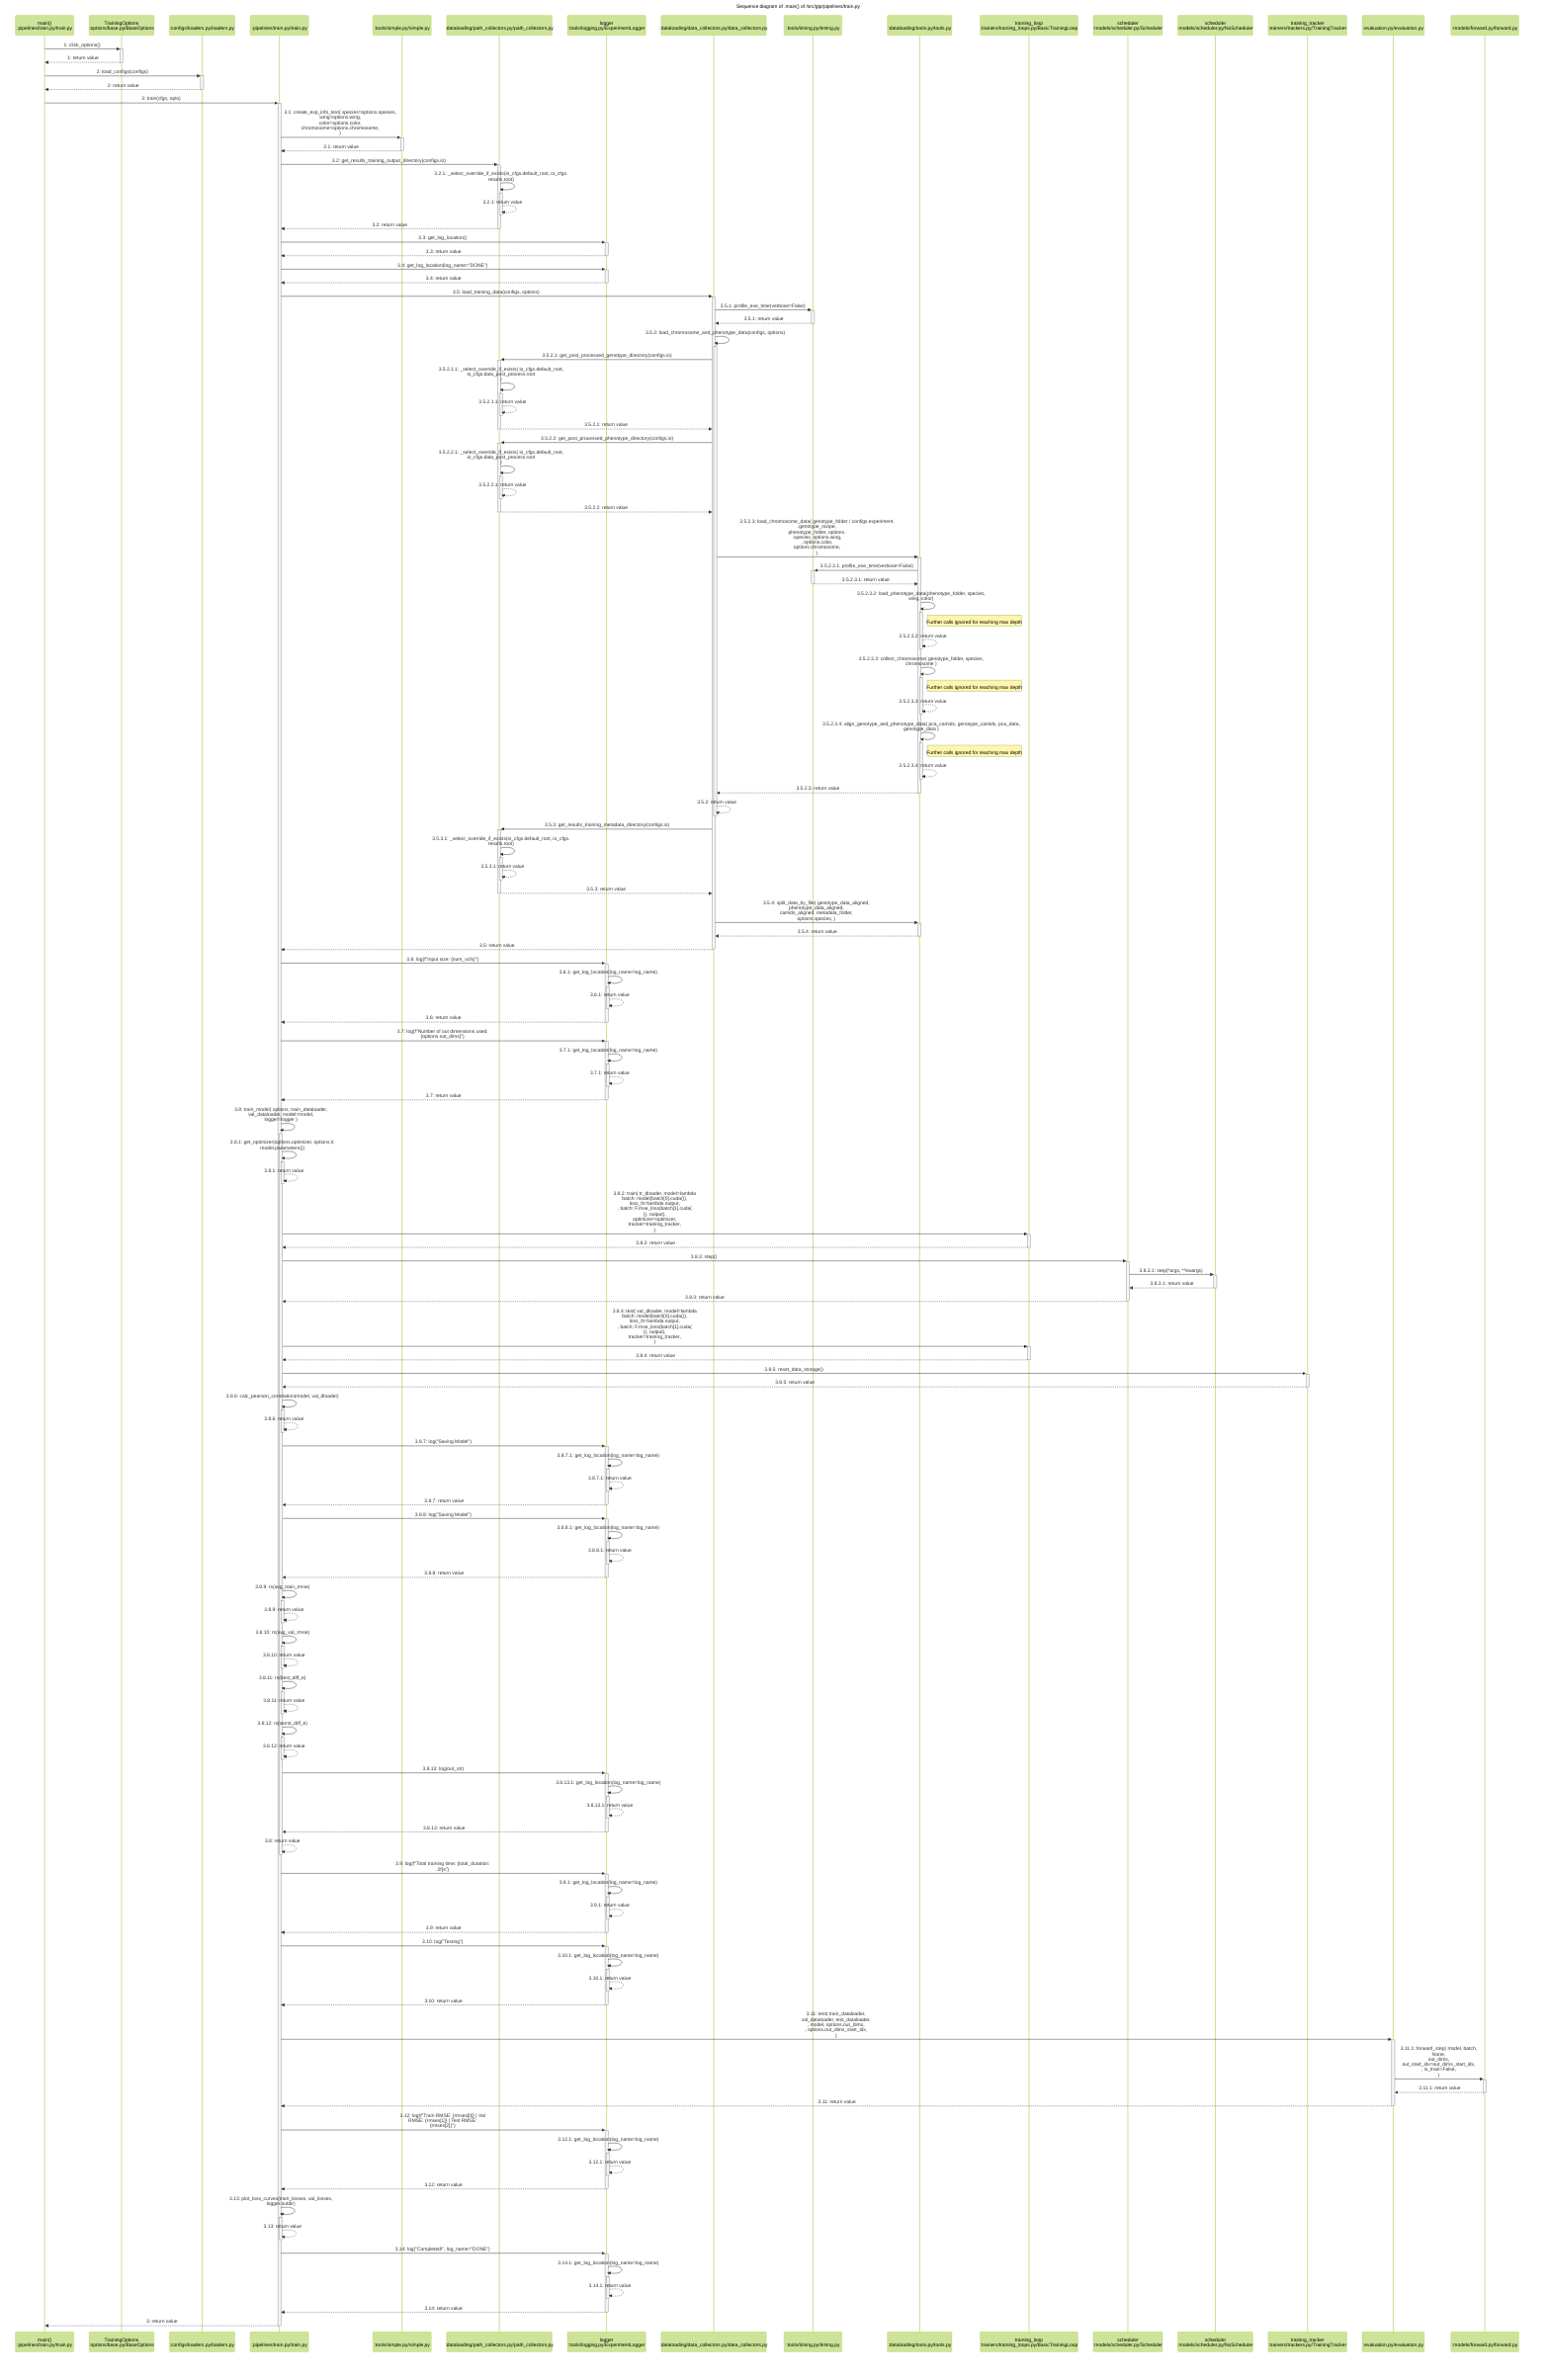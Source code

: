 %%{init: {'theme':'forest'}}%%

sequenceDiagram

    Title Sequence diagram of .main() of /src/gtp/pipelines/train.py

    participant p1 as main()<br>:pipelines/train.py/train.py
    participant p2 as TrainingOptions<br>:options/base.py/BaseOptions
    participant p3 as <br>:configs/loaders.py/loaders.py
    participant p4 as <br>:pipelines/train.py/train.py
    participant p5 as <br>:tools/simple.py/simple.py
    participant p6 as <br>:dataloading/path_collectors.py/path_collectors.py
    participant p7 as logger<br>:tools/logging.py/ExperimentLogger
    participant p8 as <br>:dataloading/data_collectors.py/data_collectors.py
    participant p9 as <br>:tools/timing.py/timing.py
    participant p10 as <br>:dataloading/tools.py/tools.py
    participant p11 as training_loop<br>:trainers/training_loops.py/BasicTrainingLoop
    participant p12 as scheduler<br>:models/scheduler.py/Scheduler
    participant p13 as scheduler<br>:models/scheduler.py/NoScheduler
    participant p14 as training_tracker<br>:trainers/trackers.py/TrainingTracker
    participant p15 as <br>:evaluation.py/evaluation.py
    participant p16 as <br>:models/forward.py/forward.py


	p1 ->>+ p2: 1: click_options()
	p2 -->>- p1: 1: return value
	p1 ->>+ p3: 2: load_configs(configs)
	p3 -->>- p1: 2: return value
	p1 ->>+ p4: 3: train(cfgs, opts)
	p4 ->>+ p5: 3.1: create_exp_info_text( species=options.species,<br>wing=options.wing,<br>color=options.color,<br>chromosome=options.chromosome,<br> )
	p5 -->>- p4: 3.1: return value
	p4 ->>+ p6: 3.2: get_results_training_output_directory(configs.io)
	p6 ->>+ p6: 3.2.1: _select_override_if_exists(io_cfgs.default_root, io_cfgs.<br>results.root)
	p6 -->>- p6: 3.2.1: return value
	p6 -->>- p4: 3.2: return value
	p4 ->>+ p7: 3.3: get_log_location()
	p7 -->>- p4: 3.3: return value
	p4 ->>+ p7: 3.4: get_log_location(log_name="DONE")
	p7 -->>- p4: 3.4: return value
	p4 ->>+ p8: 3.5: load_training_data(configs, options)
	p8 ->>+ p9: 3.5.1: profile_exe_time(verbose=False)
	p9 -->>- p8: 3.5.1: return value
	p8 ->>+ p8: 3.5.2: load_chromosome_and_phenotype_data(configs, options)
	p8 ->>+ p6: 3.5.2.1: get_post_processed_genotype_directory(configs.io)
	p6 ->>+ p6: 3.5.2.1.1: _select_override_if_exists( io_cfgs.default_root,<br>io_cfgs.data_post_process.root<br> )
	p6 -->>- p6: 3.5.2.1.1: return value
	p6 -->>- p8: 3.5.2.1: return value
	p8 ->>+ p6: 3.5.2.2: get_post_processed_phenotype_directory(configs.io)
	p6 ->>+ p6: 3.5.2.2.1: _select_override_if_exists( io_cfgs.default_root,<br>io_cfgs.data_post_process.root<br> )
	p6 -->>- p6: 3.5.2.2.1: return value
	p6 -->>- p8: 3.5.2.2: return value
	p8 ->>+ p10: 3.5.2.3: load_chromosome_data( genotype_folder / configs.experiment.<br>.genotype_scope,<br>phenotype_folder, options.<br>.species,            options.wing,<br>,            options.color,<br>options.chromosome,<br>   )
	p10 ->>+ p9: 3.5.2.3.1: profile_exe_time(verbose=False)
	p9 -->>- p10: 3.5.2.3.1: return value
	p10 ->>+ p10: 3.5.2.3.2: load_phenotype_data(phenotype_folder, species,<br>wing, color)
	Note right of p10: Further calls ignored for reaching max depth
	p10 -->>- p10: 3.5.2.3.2: return value
	p10 ->>+ p10: 3.5.2.3.3: collect_chromosome( genotype_folder, species,<br>chromosome )
	Note right of p10: Further calls ignored for reaching max depth
	p10 -->>- p10: 3.5.2.3.3: return value
	p10 ->>+ p10: 3.5.2.3.4: align_genotype_and_phenotype_data( pca_camids, genotype_camids, pca_data,<br>genotype_data )
	Note right of p10: Further calls ignored for reaching max depth
	p10 -->>- p10: 3.5.2.3.4: return value
	p10 -->>- p8: 3.5.2.3: return value
	p8 -->>- p8: 3.5.2: return value
	p8 ->>+ p6: 3.5.3: get_results_training_metadata_directory(configs.io)
	p6 ->>+ p6: 3.5.3.1: _select_override_if_exists(io_cfgs.default_root, io_cfgs.<br>results.root)
	p6 -->>- p6: 3.5.3.1: return value
	p6 -->>- p8: 3.5.3: return value
	p8 ->>+ p10: 3.5.4: split_data_by_file( genotype_data_aligned,<br>phenotype_data_aligned,<br>camids_aligned, metadata_folder,<br>        options.species,    )
	p10 -->>- p8: 3.5.4: return value
	p8 -->>- p4: 3.5: return value
	p4 ->>+ p7: 3.6: log(f"Input size: {num_vcfs}")
	p7 ->>+ p7: 3.6.1: get_log_location(log_name=log_name)
	p7 -->>- p7: 3.6.1: return value
	p7 -->>- p4: 3.6: return value
	p4 ->>+ p7: 3.7: log(f"Number of out dimensions used:<br>{options.out_dims}")
	p7 ->>+ p7: 3.7.1: get_log_location(log_name=log_name)
	p7 -->>- p7: 3.7.1: return value
	p7 -->>- p4: 3.7: return value
	p4 ->>+ p4: 3.8: train_model( options, train_dataloader,<br>val_dataloader, model=model,<br>logger=logger )
	p4 ->>+ p4: 3.8.1: get_optimizer(options.optimizer, options.lr,<br>model.parameters())
	p4 -->>- p4: 3.8.1: return value
	p4 ->>+ p11: 3.8.2: train( tr_dloader, model=lambda<br>batch: model(batch[0].cuda()),<br>loss_fn=lambda output,<br>, batch: F.mse_loss(batch[1].cuda(<br>(), output),<br>optimizer=optimizer,<br>tracker=training_tracker,<br>   )
	p11 -->>- p4: 3.8.2: return value
	p4 ->>+ p12: 3.8.3: step()
	p12 ->>+ p13: 3.8.3.1: step(*args, **kwargs)
	p13 -->>- p12: 3.8.3.1: return value
	p12 -->>- p4: 3.8.3: return value
	p4 ->>+ p11: 3.8.4: test( val_dloader, model=lambda<br>batch: model(batch[0].cuda()),<br>loss_fn=lambda output,<br>, batch: F.mse_loss(batch[1].cuda(<br>(), output),<br>tracker=training_tracker,<br>  )
	p11 -->>- p4: 3.8.4: return value
	p4 ->>+ p14: 3.8.5: reset_data_storage()
	p14 -->>- p4: 3.8.5: return value
	p4 ->>+ p4: 3.8.6: calc_pearson_correlation(model, val_dloader)
	p4 -->>- p4: 3.8.6: return value
	p4 ->>+ p7: 3.8.7: log("Saving Model")
	p7 ->>+ p7: 3.8.7.1: get_log_location(log_name=log_name)
	p7 -->>- p7: 3.8.7.1: return value
	p7 -->>- p4: 3.8.7: return value
	p4 ->>+ p7: 3.8.8: log("Saving Model")
	p7 ->>+ p7: 3.8.8.1: get_log_location(log_name=log_name)
	p7 -->>- p7: 3.8.8.1: return value
	p7 -->>- p4: 3.8.8: return value
	p4 ->>+ p4: 3.8.9: rs(avg_train_rmse)
	p4 -->>- p4: 3.8.9: return value
	p4 ->>+ p4: 3.8.10: rs(avg_val_rmse)
	p4 -->>- p4: 3.8.10: return value
	p4 ->>+ p4: 3.8.11: rs(best_diff_e)
	p4 -->>- p4: 3.8.11: return value
	p4 ->>+ p4: 3.8.12: rs(worst_diff_e)
	p4 -->>- p4: 3.8.12: return value
	p4 ->>+ p7: 3.8.13: log(out_str)
	p7 ->>+ p7: 3.8.13.1: get_log_location(log_name=log_name)
	p7 -->>- p7: 3.8.13.1: return value
	p7 -->>- p4: 3.8.13: return value
	p4 -->>- p4: 3.8: return value
	p4 ->>+ p7: 3.9: log(f"Total training time: {total_duration:<br>.2f}s")
	p7 ->>+ p7: 3.9.1: get_log_location(log_name=log_name)
	p7 -->>- p7: 3.9.1: return value
	p7 -->>- p4: 3.9: return value
	p4 ->>+ p7: 3.10: log("Testing")
	p7 ->>+ p7: 3.10.1: get_log_location(log_name=log_name)
	p7 -->>- p7: 3.10.1: return value
	p7 -->>- p4: 3.10: return value
	p4 ->>+ p15: 3.11: test( train_dataloader,<br>val_dataloader, test_dataloader,<br>,        model,        options.out_dims,<br>,        options.out_dims_start_idx,<br>    )
	p15 ->>+ p16: 3.11.1: forward_step( model, batch,<br>None,<br>out_dims,<br>out_start_idx=out_dims_start_idx,<br>,                is_train=False,<br>            )
	p16 -->>- p15: 3.11.1: return value
	p15 -->>- p4: 3.11: return value
	p4 ->>+ p7: 3.12: log(f"Train RMSE: {rmses[0]} | Val<br>RMSE: {rmses[1]} | Test RMSE:<br>{rmses[2]}")
	p7 ->>+ p7: 3.12.1: get_log_location(log_name=log_name)
	p7 -->>- p7: 3.12.1: return value
	p7 -->>- p4: 3.12: return value
	p4 ->>+ p4: 3.13: plot_loss_curves(train_losses, val_losses,<br>logger.outdir)
	p4 -->>- p4: 3.13: return value
	p4 ->>+ p7: 3.14: log("Completed!", log_name="DONE")
	p7 ->>+ p7: 3.14.1: get_log_location(log_name=log_name)
	p7 -->>- p7: 3.14.1: return value
	p7 -->>- p4: 3.14: return value
	p4 -->>- p1: 3: return value
